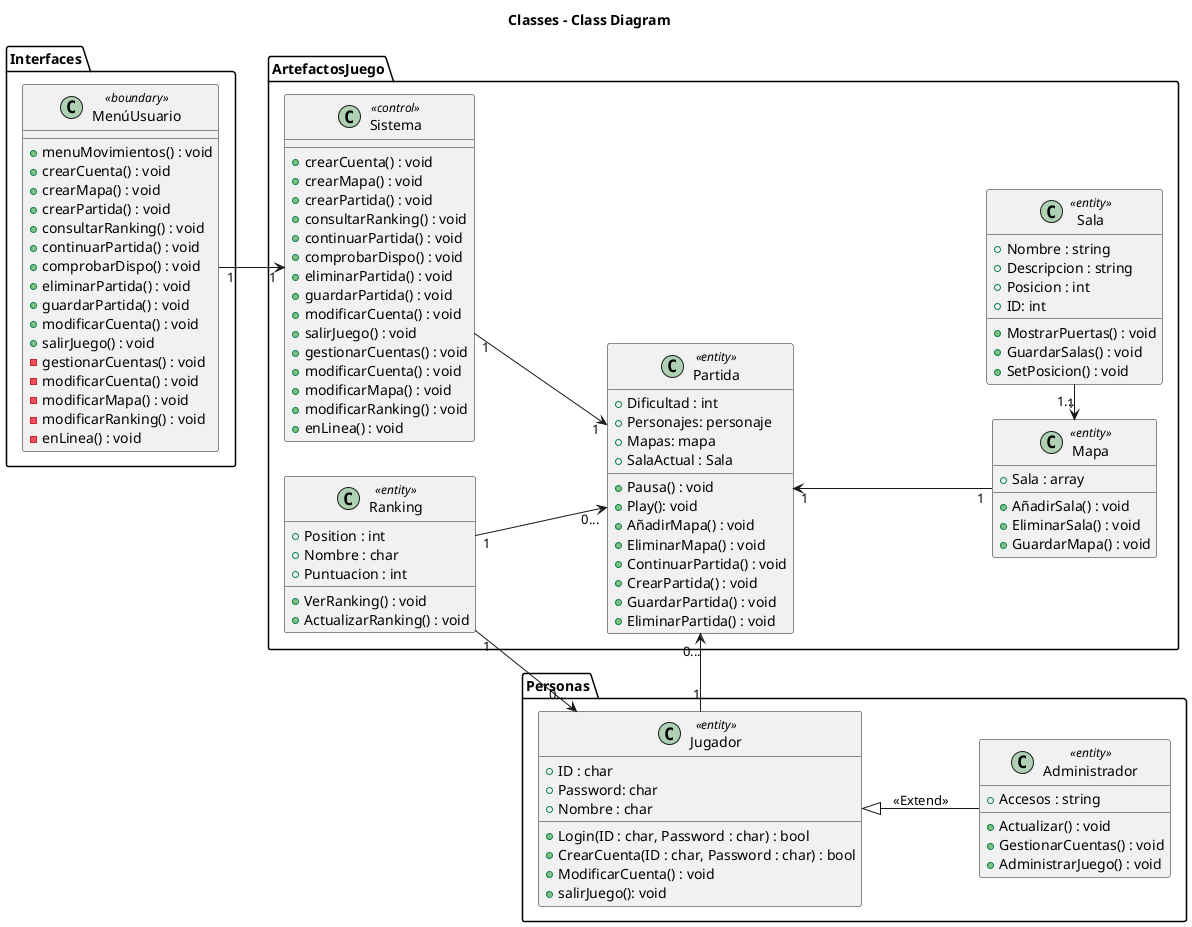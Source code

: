 @startuml
title Classes - Class Diagram

'------------------------------------------------------------------------
' PACKAGE Personas
'------------------------------------------------------------------------
Package Personas {
class Jugador <<entity>> {
    +ID : char
    +Password: char
    +Nombre : char
    +Login(ID : char, Password : char) : bool
    +CrearCuenta(ID : char, Password : char) : bool
    +ModificarCuenta() : void
    +salirJuego(): void
}

Jugador <|-down- Administrador : <<Extend>>

class Administrador <<entity>>{
    +Accesos : string
    +Actualizar() : void
    +GestionarCuentas() : void
    +AdministrarJuego() : void
}
}
'------------------------------------------------------------------------
' PACKAGE ArtefactosJuego
'------------------------------------------------------------------------
Package ArtefactosJuego {
class Partida <<entity>>{
  +Dificultad : int
  +Personajes: personaje
  +Mapas: mapa
  +SalaActual : Sala
  +Pausa() : void
  +Play(): void
  +AñadirMapa() : void
  +EliminarMapa() : void
  +ContinuarPartida() : void
  +CrearPartida() : void
  +GuardarPartida() : void
  +EliminarPartida() : void
}

Partida "1" <-- "1" Mapa

class Mapa <<entity>>{
    +Sala : array
    +AñadirSala() : void
    +EliminarSala() : void
    +GuardarMapa() : void
}

left to right direction
Mapa "1" <- "1..." Sala

class Sala <<entity>>{
    +Nombre : string
    +Descripcion : string
    +Posicion : int
    +ID: int
    +MostrarPuertas() : void
    +GuardarSalas() : void
    +SetPosicion() : void
}

Partida "0..." <- "1" Jugador


Ranking "1"-->"0..." Partida
Ranking "1"-->"0..." Jugador

class Ranking <<entity>>{
    +Position : int
    +Nombre : char
    +Puntuacion : int
    +VerRanking() : void
    +ActualizarRanking() : void
}

class Sistema <<control>>{
    +crearCuenta() : void
    +crearMapa() : void
    +crearPartida() : void
    +consultarRanking() : void
    +continuarPartida() : void
    +comprobarDispo() : void
    +eliminarPartida() : void
    +guardarPartida() : void
    +modificarCuenta() : void
    +salirJuego() : void
    +gestionarCuentas() : void
    +modificarCuenta() : void
    +modificarMapa() : void
    +modificarRanking() : void
    +enLinea() : void
}
Sistema "1" --> "1" Partida
}
'------------------------------------------------------------------------
' PACKAGE Interfaces
'------------------------------------------------------------------------
Package Interfaces {
MenúUsuario "1"-->"1" Sistema
class MenúUsuario <<boundary>>{
    +menuMovimientos() : void
    +crearCuenta() : void
    +crearMapa() : void
    +crearPartida() : void
    +consultarRanking() : void
    +continuarPartida() : void
    +comprobarDispo() : void
    +eliminarPartida() : void
    +guardarPartida() : void
    +modificarCuenta() : void
    +salirJuego() : void
    -gestionarCuentas() : void
    -modificarCuenta() : void
    -modificarMapa() : void
    -modificarRanking() : void
    -enLinea() : void
    }
}


@enduml